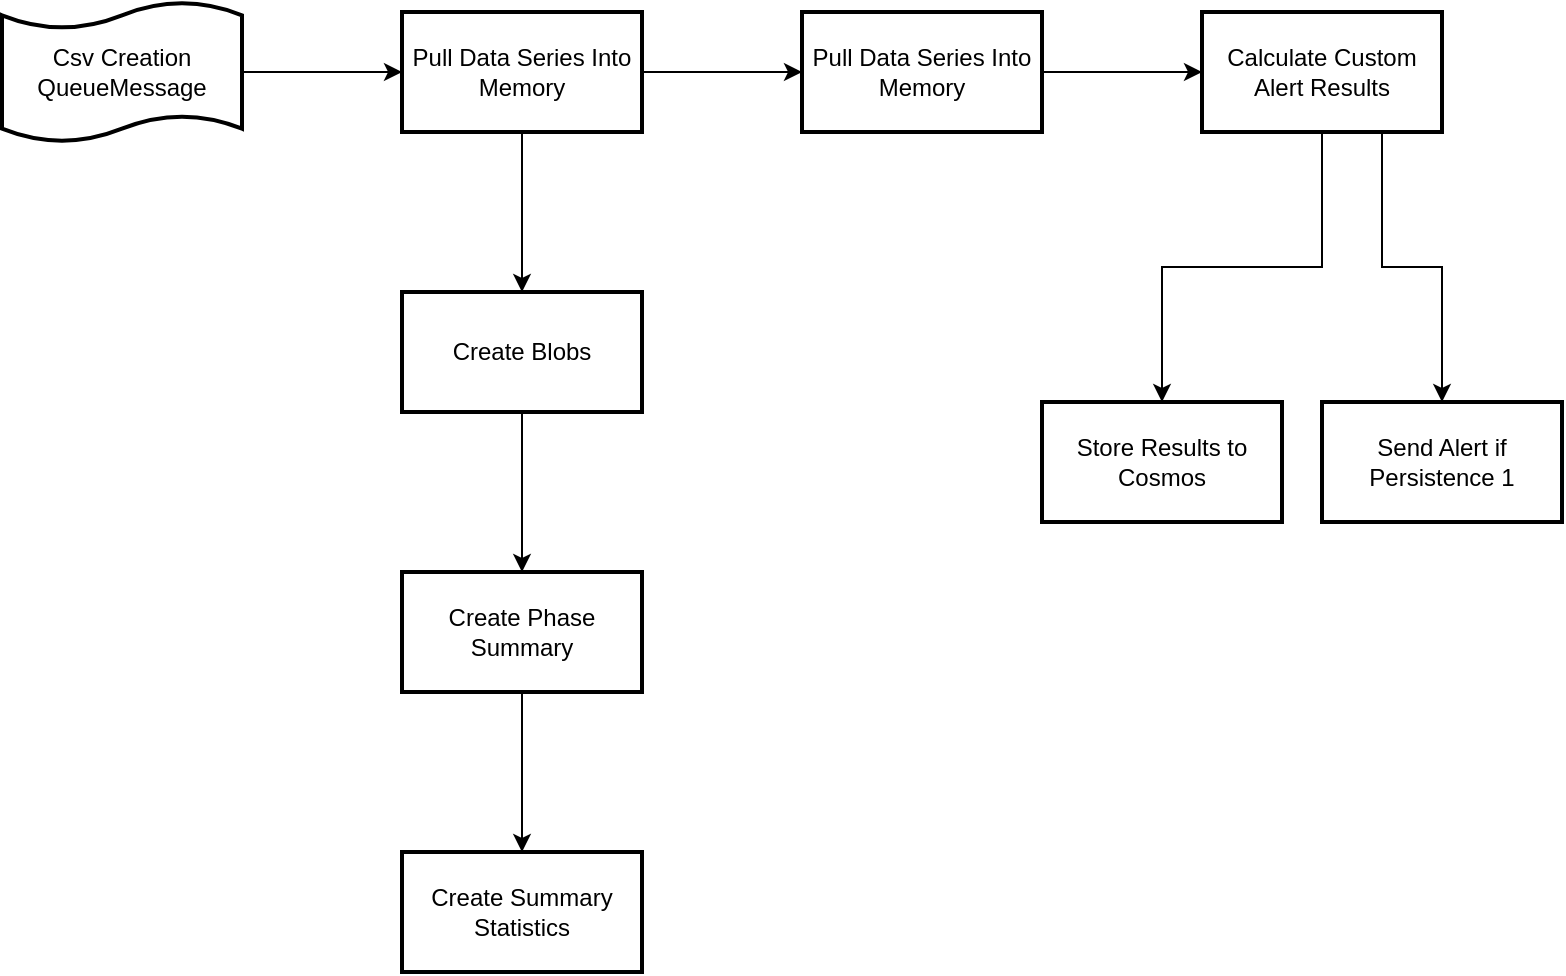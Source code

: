 <mxfile version="24.5.3" type="github">
  <diagram name="Page-1" id="GISTRxogogpx8yDHISPY">
    <mxGraphModel dx="1434" dy="746" grid="1" gridSize="10" guides="1" tooltips="1" connect="1" arrows="1" fold="1" page="1" pageScale="1" pageWidth="850" pageHeight="1100" math="0" shadow="0">
      <root>
        <mxCell id="0" />
        <mxCell id="1" parent="0" />
        <mxCell id="qLUTxdZjefEvBJyTX5au-4" value="" style="edgeStyle=orthogonalEdgeStyle;rounded=0;orthogonalLoop=1;jettySize=auto;html=1;" edge="1" parent="1" source="qLUTxdZjefEvBJyTX5au-2" target="qLUTxdZjefEvBJyTX5au-3">
          <mxGeometry relative="1" as="geometry" />
        </mxCell>
        <mxCell id="qLUTxdZjefEvBJyTX5au-2" value="Csv Creation QueueMessage" style="shape=tape;whiteSpace=wrap;html=1;strokeWidth=2;size=0.19" vertex="1" parent="1">
          <mxGeometry x="60" y="60" width="120" height="70" as="geometry" />
        </mxCell>
        <mxCell id="qLUTxdZjefEvBJyTX5au-7" value="" style="edgeStyle=orthogonalEdgeStyle;rounded=0;orthogonalLoop=1;jettySize=auto;html=1;" edge="1" parent="1" source="qLUTxdZjefEvBJyTX5au-3" target="qLUTxdZjefEvBJyTX5au-6">
          <mxGeometry relative="1" as="geometry" />
        </mxCell>
        <mxCell id="qLUTxdZjefEvBJyTX5au-9" value="" style="edgeStyle=orthogonalEdgeStyle;rounded=0;orthogonalLoop=1;jettySize=auto;html=1;" edge="1" parent="1" source="qLUTxdZjefEvBJyTX5au-3" target="qLUTxdZjefEvBJyTX5au-8">
          <mxGeometry relative="1" as="geometry" />
        </mxCell>
        <mxCell id="qLUTxdZjefEvBJyTX5au-3" value="Pull Data Series Into Memory" style="whiteSpace=wrap;html=1;strokeWidth=2;" vertex="1" parent="1">
          <mxGeometry x="260" y="65" width="120" height="60" as="geometry" />
        </mxCell>
        <mxCell id="qLUTxdZjefEvBJyTX5au-15" value="" style="edgeStyle=orthogonalEdgeStyle;rounded=0;orthogonalLoop=1;jettySize=auto;html=1;" edge="1" parent="1" source="qLUTxdZjefEvBJyTX5au-6" target="qLUTxdZjefEvBJyTX5au-14">
          <mxGeometry relative="1" as="geometry" />
        </mxCell>
        <mxCell id="qLUTxdZjefEvBJyTX5au-6" value="Pull Data Series Into Memory" style="whiteSpace=wrap;html=1;strokeWidth=2;" vertex="1" parent="1">
          <mxGeometry x="460" y="65" width="120" height="60" as="geometry" />
        </mxCell>
        <mxCell id="qLUTxdZjefEvBJyTX5au-11" value="" style="edgeStyle=orthogonalEdgeStyle;rounded=0;orthogonalLoop=1;jettySize=auto;html=1;" edge="1" parent="1" source="qLUTxdZjefEvBJyTX5au-8" target="qLUTxdZjefEvBJyTX5au-10">
          <mxGeometry relative="1" as="geometry" />
        </mxCell>
        <mxCell id="qLUTxdZjefEvBJyTX5au-8" value="Create Blobs" style="whiteSpace=wrap;html=1;strokeWidth=2;" vertex="1" parent="1">
          <mxGeometry x="260" y="205" width="120" height="60" as="geometry" />
        </mxCell>
        <mxCell id="qLUTxdZjefEvBJyTX5au-13" value="" style="edgeStyle=orthogonalEdgeStyle;rounded=0;orthogonalLoop=1;jettySize=auto;html=1;" edge="1" parent="1" source="qLUTxdZjefEvBJyTX5au-10" target="qLUTxdZjefEvBJyTX5au-12">
          <mxGeometry relative="1" as="geometry" />
        </mxCell>
        <mxCell id="qLUTxdZjefEvBJyTX5au-10" value="Create Phase Summary" style="whiteSpace=wrap;html=1;strokeWidth=2;" vertex="1" parent="1">
          <mxGeometry x="260" y="345" width="120" height="60" as="geometry" />
        </mxCell>
        <mxCell id="qLUTxdZjefEvBJyTX5au-12" value="Create Summary Statistics" style="whiteSpace=wrap;html=1;strokeWidth=2;" vertex="1" parent="1">
          <mxGeometry x="260" y="485" width="120" height="60" as="geometry" />
        </mxCell>
        <mxCell id="qLUTxdZjefEvBJyTX5au-18" value="" style="edgeStyle=orthogonalEdgeStyle;rounded=0;orthogonalLoop=1;jettySize=auto;html=1;exitX=0.75;exitY=1;exitDx=0;exitDy=0;" edge="1" parent="1" source="qLUTxdZjefEvBJyTX5au-14" target="qLUTxdZjefEvBJyTX5au-16">
          <mxGeometry relative="1" as="geometry" />
        </mxCell>
        <mxCell id="qLUTxdZjefEvBJyTX5au-21" value="" style="edgeStyle=orthogonalEdgeStyle;rounded=0;orthogonalLoop=1;jettySize=auto;html=1;" edge="1" parent="1" source="qLUTxdZjefEvBJyTX5au-14" target="qLUTxdZjefEvBJyTX5au-20">
          <mxGeometry relative="1" as="geometry" />
        </mxCell>
        <mxCell id="qLUTxdZjefEvBJyTX5au-14" value="Calculate Custom Alert Results" style="whiteSpace=wrap;html=1;strokeWidth=2;" vertex="1" parent="1">
          <mxGeometry x="660" y="65" width="120" height="60" as="geometry" />
        </mxCell>
        <mxCell id="qLUTxdZjefEvBJyTX5au-16" value="Send Alert if Persistence 1" style="whiteSpace=wrap;html=1;strokeWidth=2;" vertex="1" parent="1">
          <mxGeometry x="720" y="260" width="120" height="60" as="geometry" />
        </mxCell>
        <mxCell id="qLUTxdZjefEvBJyTX5au-20" value="Store Results to Cosmos" style="whiteSpace=wrap;html=1;strokeWidth=2;" vertex="1" parent="1">
          <mxGeometry x="580" y="260" width="120" height="60" as="geometry" />
        </mxCell>
      </root>
    </mxGraphModel>
  </diagram>
</mxfile>
